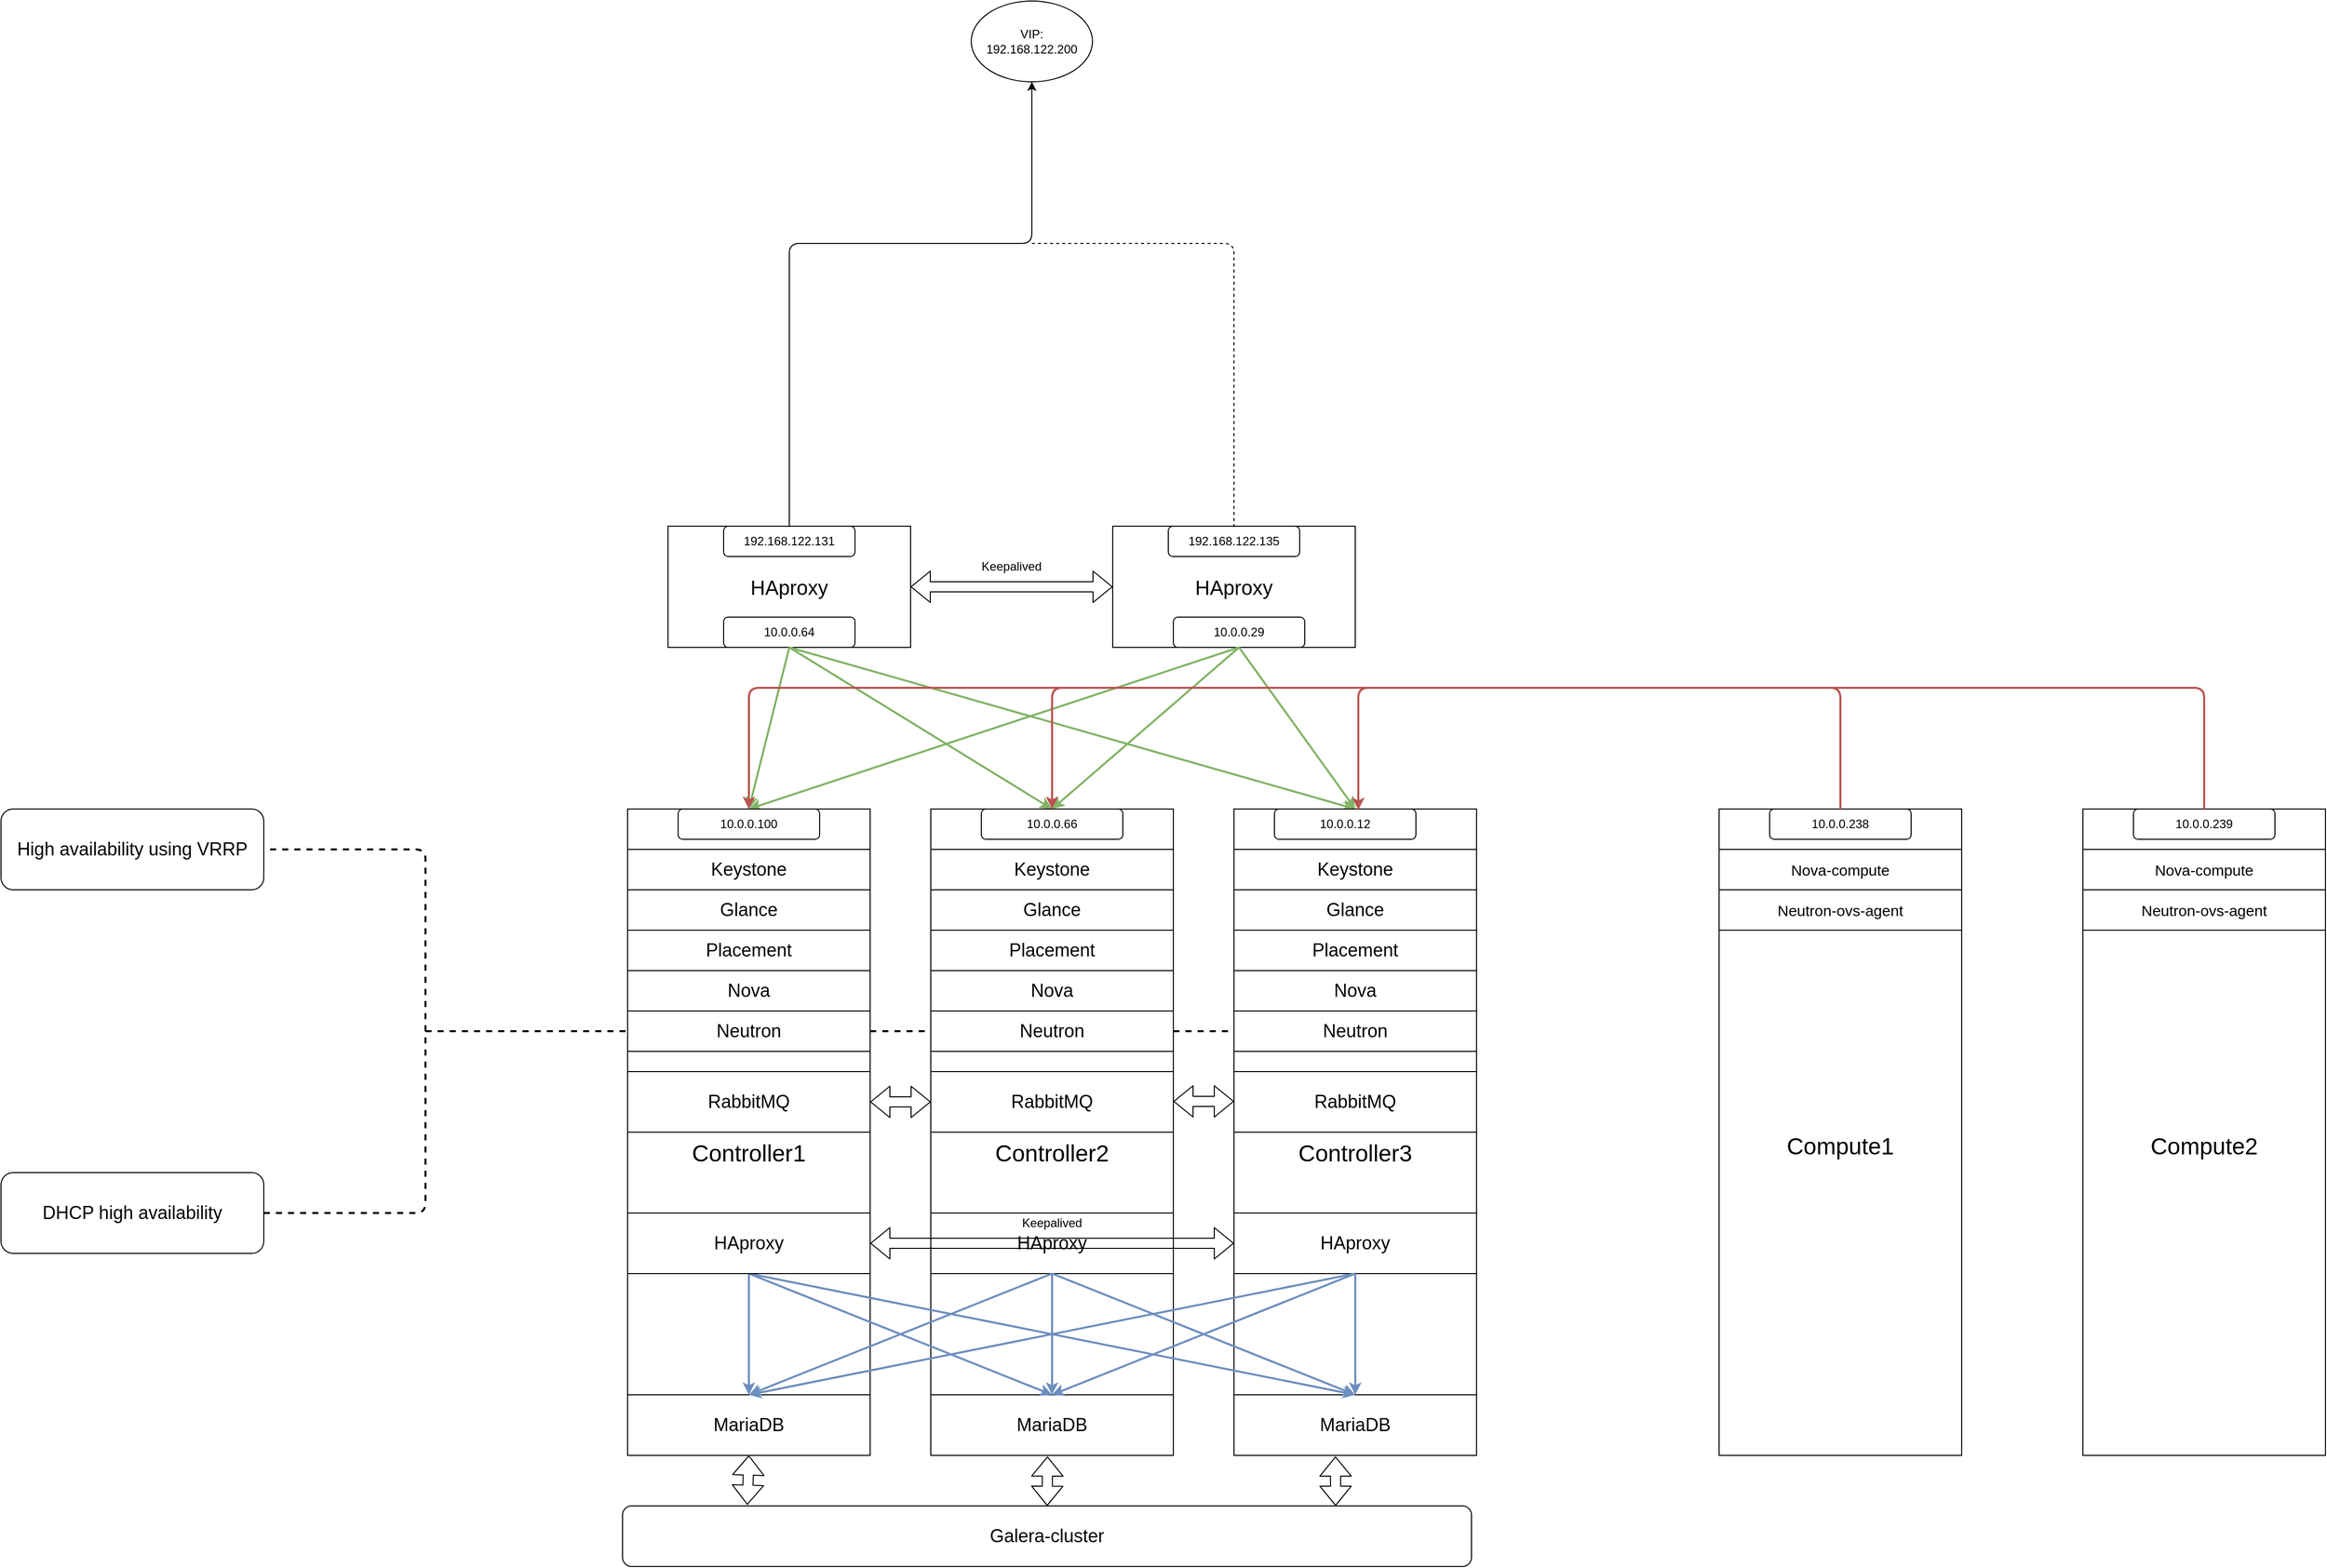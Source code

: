 <mxfile version="12.8.4" type="github">
  <diagram id="eD_JJGinxh7tce8vUjwv" name="Page-1">
    <mxGraphModel dx="2205" dy="1876" grid="1" gridSize="10" guides="1" tooltips="1" connect="1" arrows="1" fold="1" page="1" pageScale="1" pageWidth="850" pageHeight="1100" math="0" shadow="0">
      <root>
        <mxCell id="0" />
        <mxCell id="1" parent="0" />
        <mxCell id="yRIOcCUZ5OUKHp-ImnXH-1" value="&lt;font style=&quot;font-size: 20px&quot;&gt;HAproxy&lt;/font&gt;" style="rounded=0;whiteSpace=wrap;html=1;" parent="1" vertex="1">
          <mxGeometry x="80" y="120" width="240" height="120" as="geometry" />
        </mxCell>
        <mxCell id="yRIOcCUZ5OUKHp-ImnXH-3" value="&lt;font style=&quot;font-size: 20px&quot;&gt;HAproxy&lt;/font&gt;" style="rounded=0;whiteSpace=wrap;html=1;" parent="1" vertex="1">
          <mxGeometry x="520" y="120" width="240" height="120" as="geometry" />
        </mxCell>
        <mxCell id="yRIOcCUZ5OUKHp-ImnXH-4" value="192.168.122.131" style="rounded=1;whiteSpace=wrap;html=1;" parent="1" vertex="1">
          <mxGeometry x="135" y="120" width="130" height="30" as="geometry" />
        </mxCell>
        <mxCell id="yRIOcCUZ5OUKHp-ImnXH-5" value="192.168.122.135" style="rounded=1;whiteSpace=wrap;html=1;" parent="1" vertex="1">
          <mxGeometry x="575" y="120" width="130" height="30" as="geometry" />
        </mxCell>
        <mxCell id="yRIOcCUZ5OUKHp-ImnXH-6" value="" style="shape=flexArrow;endArrow=classic;startArrow=classic;html=1;exitX=1;exitY=0.5;exitDx=0;exitDy=0;entryX=0;entryY=0.5;entryDx=0;entryDy=0;" parent="1" source="yRIOcCUZ5OUKHp-ImnXH-1" target="yRIOcCUZ5OUKHp-ImnXH-3" edge="1">
          <mxGeometry width="50" height="50" relative="1" as="geometry">
            <mxPoint x="400" y="350" as="sourcePoint" />
            <mxPoint x="450" y="300" as="targetPoint" />
          </mxGeometry>
        </mxCell>
        <mxCell id="yRIOcCUZ5OUKHp-ImnXH-7" value="&lt;div&gt;Keepalived&lt;/div&gt;" style="text;html=1;strokeColor=none;fillColor=none;align=center;verticalAlign=middle;whiteSpace=wrap;rounded=0;" parent="1" vertex="1">
          <mxGeometry x="330" y="150" width="180" height="20" as="geometry" />
        </mxCell>
        <mxCell id="yRIOcCUZ5OUKHp-ImnXH-9" value="" style="endArrow=classic;html=1;exitX=0.5;exitY=0;exitDx=0;exitDy=0;" parent="1" source="yRIOcCUZ5OUKHp-ImnXH-4" edge="1">
          <mxGeometry width="50" height="50" relative="1" as="geometry">
            <mxPoint x="400" y="270" as="sourcePoint" />
            <mxPoint x="440" y="-320" as="targetPoint" />
            <Array as="points">
              <mxPoint x="200" y="-160" />
              <mxPoint x="440" y="-160" />
            </Array>
          </mxGeometry>
        </mxCell>
        <mxCell id="yRIOcCUZ5OUKHp-ImnXH-10" value="" style="endArrow=none;dashed=1;html=1;entryX=0.5;entryY=0;entryDx=0;entryDy=0;" parent="1" target="yRIOcCUZ5OUKHp-ImnXH-5" edge="1">
          <mxGeometry width="50" height="50" relative="1" as="geometry">
            <mxPoint x="440" y="-160" as="sourcePoint" />
            <mxPoint x="450" y="-30" as="targetPoint" />
            <Array as="points">
              <mxPoint x="640" y="-160" />
            </Array>
          </mxGeometry>
        </mxCell>
        <mxCell id="yRIOcCUZ5OUKHp-ImnXH-12" value="VIP:&lt;br&gt;192.168.122.200" style="ellipse;whiteSpace=wrap;html=1;" parent="1" vertex="1">
          <mxGeometry x="380" y="-400" width="120" height="80" as="geometry" />
        </mxCell>
        <mxCell id="yRIOcCUZ5OUKHp-ImnXH-17" value="10.0.0.64" style="rounded=1;whiteSpace=wrap;html=1;" parent="1" vertex="1">
          <mxGeometry x="135" y="210" width="130" height="30" as="geometry" />
        </mxCell>
        <mxCell id="yRIOcCUZ5OUKHp-ImnXH-18" value="10.0.0.29" style="rounded=1;whiteSpace=wrap;html=1;" parent="1" vertex="1">
          <mxGeometry x="580" y="210" width="130" height="30" as="geometry" />
        </mxCell>
        <mxCell id="yRIOcCUZ5OUKHp-ImnXH-19" value="&lt;div&gt;&lt;br&gt;&lt;/div&gt;&lt;div&gt;&lt;br&gt;&lt;/div&gt;&lt;div&gt;&lt;br&gt;&lt;/div&gt;&lt;div style=&quot;font-size: 23px&quot;&gt;&lt;font style=&quot;font-size: 23px&quot;&gt;Controller1&lt;/font&gt;&lt;/div&gt;" style="rounded=0;whiteSpace=wrap;html=1;" parent="1" vertex="1">
          <mxGeometry x="40" y="400" width="240" height="640" as="geometry" />
        </mxCell>
        <mxCell id="yRIOcCUZ5OUKHp-ImnXH-20" value="&lt;div&gt;&lt;br&gt;&lt;/div&gt;&lt;div&gt;&lt;br&gt;&lt;/div&gt;&lt;div&gt;&lt;br&gt;&lt;/div&gt;&lt;div&gt;&lt;font style=&quot;font-size: 23px&quot;&gt;Controller2&lt;/font&gt;&lt;/div&gt;" style="rounded=0;whiteSpace=wrap;html=1;" parent="1" vertex="1">
          <mxGeometry x="340" y="400" width="240" height="640" as="geometry" />
        </mxCell>
        <mxCell id="yRIOcCUZ5OUKHp-ImnXH-21" value="&lt;div&gt;&lt;br&gt;&lt;/div&gt;&lt;div&gt;&lt;br&gt;&lt;/div&gt;&lt;div&gt;&lt;br&gt;&lt;/div&gt;&lt;div&gt;&lt;font style=&quot;font-size: 23px&quot;&gt;Controller3&lt;/font&gt;&lt;/div&gt;" style="rounded=0;whiteSpace=wrap;html=1;" parent="1" vertex="1">
          <mxGeometry x="640" y="400" width="240" height="640" as="geometry" />
        </mxCell>
        <mxCell id="yRIOcCUZ5OUKHp-ImnXH-22" value="" style="endArrow=classic;html=1;exitX=0.5;exitY=1;exitDx=0;exitDy=0;entryX=0.5;entryY=0;entryDx=0;entryDy=0;fillColor=#d5e8d4;strokeColor=#82b366;strokeWidth=2;" parent="1" source="yRIOcCUZ5OUKHp-ImnXH-17" target="yRIOcCUZ5OUKHp-ImnXH-19" edge="1">
          <mxGeometry width="50" height="50" relative="1" as="geometry">
            <mxPoint x="400" y="390" as="sourcePoint" />
            <mxPoint x="450" y="340" as="targetPoint" />
          </mxGeometry>
        </mxCell>
        <mxCell id="yRIOcCUZ5OUKHp-ImnXH-23" value="" style="endArrow=classic;html=1;entryX=0.5;entryY=0;entryDx=0;entryDy=0;fillColor=#d5e8d4;strokeColor=#82b366;strokeWidth=2;" parent="1" target="yRIOcCUZ5OUKHp-ImnXH-20" edge="1">
          <mxGeometry width="50" height="50" relative="1" as="geometry">
            <mxPoint x="200" y="240" as="sourcePoint" />
            <mxPoint x="160" y="390" as="targetPoint" />
          </mxGeometry>
        </mxCell>
        <mxCell id="yRIOcCUZ5OUKHp-ImnXH-24" value="" style="endArrow=classic;html=1;entryX=0.5;entryY=0;entryDx=0;entryDy=0;exitX=0.5;exitY=1;exitDx=0;exitDy=0;fillColor=#d5e8d4;strokeColor=#82b366;strokeWidth=2;" parent="1" source="yRIOcCUZ5OUKHp-ImnXH-17" target="yRIOcCUZ5OUKHp-ImnXH-21" edge="1">
          <mxGeometry width="50" height="50" relative="1" as="geometry">
            <mxPoint x="210" y="250" as="sourcePoint" />
            <mxPoint x="470" y="410" as="targetPoint" />
          </mxGeometry>
        </mxCell>
        <mxCell id="yRIOcCUZ5OUKHp-ImnXH-25" value="" style="endArrow=classic;html=1;exitX=0.5;exitY=1;exitDx=0;exitDy=0;entryX=0.5;entryY=0;entryDx=0;entryDy=0;fillColor=#d5e8d4;strokeColor=#82b366;strokeWidth=2;" parent="1" source="yRIOcCUZ5OUKHp-ImnXH-18" target="yRIOcCUZ5OUKHp-ImnXH-19" edge="1">
          <mxGeometry width="50" height="50" relative="1" as="geometry">
            <mxPoint x="210" y="250" as="sourcePoint" />
            <mxPoint x="160" y="400" as="targetPoint" />
          </mxGeometry>
        </mxCell>
        <mxCell id="yRIOcCUZ5OUKHp-ImnXH-26" value="" style="endArrow=classic;html=1;exitX=0.5;exitY=1;exitDx=0;exitDy=0;entryX=0.5;entryY=0;entryDx=0;entryDy=0;fillColor=#d5e8d4;strokeColor=#82b366;strokeWidth=2;" parent="1" source="yRIOcCUZ5OUKHp-ImnXH-18" target="yRIOcCUZ5OUKHp-ImnXH-20" edge="1">
          <mxGeometry width="50" height="50" relative="1" as="geometry">
            <mxPoint x="655" y="250" as="sourcePoint" />
            <mxPoint x="170" y="410" as="targetPoint" />
          </mxGeometry>
        </mxCell>
        <mxCell id="yRIOcCUZ5OUKHp-ImnXH-27" value="" style="endArrow=classic;html=1;exitX=0.5;exitY=1;exitDx=0;exitDy=0;entryX=0.5;entryY=0;entryDx=0;entryDy=0;fillColor=#d5e8d4;strokeColor=#82b366;strokeWidth=2;" parent="1" source="yRIOcCUZ5OUKHp-ImnXH-18" target="yRIOcCUZ5OUKHp-ImnXH-21" edge="1">
          <mxGeometry width="50" height="50" relative="1" as="geometry">
            <mxPoint x="655" y="250" as="sourcePoint" />
            <mxPoint x="180" y="420" as="targetPoint" />
          </mxGeometry>
        </mxCell>
        <mxCell id="yRIOcCUZ5OUKHp-ImnXH-28" value="10.0.0.100" style="rounded=1;whiteSpace=wrap;html=1;" parent="1" vertex="1">
          <mxGeometry x="90" y="400" width="140" height="30" as="geometry" />
        </mxCell>
        <mxCell id="yRIOcCUZ5OUKHp-ImnXH-29" value="10.0.0.66" style="rounded=1;whiteSpace=wrap;html=1;" parent="1" vertex="1">
          <mxGeometry x="390" y="400" width="140" height="30" as="geometry" />
        </mxCell>
        <mxCell id="yRIOcCUZ5OUKHp-ImnXH-30" value="10.0.0.12" style="rounded=1;whiteSpace=wrap;html=1;" parent="1" vertex="1">
          <mxGeometry x="680" y="400" width="140" height="30" as="geometry" />
        </mxCell>
        <mxCell id="yRIOcCUZ5OUKHp-ImnXH-32" value="&lt;font style=&quot;font-size: 18px&quot;&gt;Keystone&lt;/font&gt;" style="rounded=0;whiteSpace=wrap;html=1;" parent="1" vertex="1">
          <mxGeometry x="40" y="440" width="240" height="40" as="geometry" />
        </mxCell>
        <mxCell id="yRIOcCUZ5OUKHp-ImnXH-33" value="&lt;font style=&quot;font-size: 18px&quot;&gt;Keystone&lt;/font&gt;" style="rounded=0;whiteSpace=wrap;html=1;" parent="1" vertex="1">
          <mxGeometry x="340" y="440" width="240" height="40" as="geometry" />
        </mxCell>
        <mxCell id="yRIOcCUZ5OUKHp-ImnXH-35" value="&lt;font style=&quot;font-size: 18px;&quot;&gt;Glance&lt;/font&gt;" style="rounded=0;whiteSpace=wrap;html=1;fontSize=18;" parent="1" vertex="1">
          <mxGeometry x="40" y="480" width="240" height="40" as="geometry" />
        </mxCell>
        <mxCell id="yRIOcCUZ5OUKHp-ImnXH-36" value="Placement" style="rounded=0;whiteSpace=wrap;html=1;fontSize=18;" parent="1" vertex="1">
          <mxGeometry x="40" y="520" width="240" height="40" as="geometry" />
        </mxCell>
        <mxCell id="yRIOcCUZ5OUKHp-ImnXH-37" value="Nova" style="rounded=0;whiteSpace=wrap;html=1;fontSize=18;" parent="1" vertex="1">
          <mxGeometry x="40" y="560" width="240" height="40" as="geometry" />
        </mxCell>
        <mxCell id="yRIOcCUZ5OUKHp-ImnXH-38" value="Neutron" style="rounded=0;whiteSpace=wrap;html=1;fontSize=18;" parent="1" vertex="1">
          <mxGeometry x="40" y="600" width="240" height="40" as="geometry" />
        </mxCell>
        <mxCell id="yRIOcCUZ5OUKHp-ImnXH-47" value="&lt;font style=&quot;font-size: 18px;&quot;&gt;Glance&lt;/font&gt;" style="rounded=0;whiteSpace=wrap;html=1;fontSize=18;" parent="1" vertex="1">
          <mxGeometry x="340" y="480" width="240" height="40" as="geometry" />
        </mxCell>
        <mxCell id="yRIOcCUZ5OUKHp-ImnXH-48" value="Placement" style="rounded=0;whiteSpace=wrap;html=1;fontSize=18;" parent="1" vertex="1">
          <mxGeometry x="340" y="520" width="240" height="40" as="geometry" />
        </mxCell>
        <mxCell id="yRIOcCUZ5OUKHp-ImnXH-49" value="Nova" style="rounded=0;whiteSpace=wrap;html=1;fontSize=18;" parent="1" vertex="1">
          <mxGeometry x="340" y="560" width="240" height="40" as="geometry" />
        </mxCell>
        <mxCell id="yRIOcCUZ5OUKHp-ImnXH-50" value="Neutron" style="rounded=0;whiteSpace=wrap;html=1;fontSize=18;" parent="1" vertex="1">
          <mxGeometry x="340" y="600" width="240" height="40" as="geometry" />
        </mxCell>
        <mxCell id="yRIOcCUZ5OUKHp-ImnXH-55" value="MariaDB" style="rounded=0;whiteSpace=wrap;html=1;fontSize=18;" parent="1" vertex="1">
          <mxGeometry x="40" y="980" width="240" height="60" as="geometry" />
        </mxCell>
        <mxCell id="yRIOcCUZ5OUKHp-ImnXH-56" value="MariaDB" style="rounded=0;whiteSpace=wrap;html=1;fontSize=18;" parent="1" vertex="1">
          <mxGeometry x="340" y="980" width="240" height="60" as="geometry" />
        </mxCell>
        <mxCell id="yRIOcCUZ5OUKHp-ImnXH-57" value="MariaDB" style="rounded=0;whiteSpace=wrap;html=1;fontSize=18;" parent="1" vertex="1">
          <mxGeometry x="640" y="980" width="240" height="60" as="geometry" />
        </mxCell>
        <mxCell id="yRIOcCUZ5OUKHp-ImnXH-59" value="HAproxy" style="rounded=0;whiteSpace=wrap;html=1;fontSize=18;" parent="1" vertex="1">
          <mxGeometry x="340" y="800" width="240" height="60" as="geometry" />
        </mxCell>
        <mxCell id="yRIOcCUZ5OUKHp-ImnXH-60" value="" style="shape=flexArrow;endArrow=classic;startArrow=classic;html=1;fontSize=18;exitX=1;exitY=0.5;exitDx=0;exitDy=0;entryX=0;entryY=0.5;entryDx=0;entryDy=0;" parent="1" source="yRIOcCUZ5OUKHp-ImnXH-58" target="rDaiTC833s7yylqL6G56-10" edge="1">
          <mxGeometry width="50" height="50" relative="1" as="geometry">
            <mxPoint x="400" y="630" as="sourcePoint" />
            <mxPoint x="450" y="580" as="targetPoint" />
          </mxGeometry>
        </mxCell>
        <mxCell id="yRIOcCUZ5OUKHp-ImnXH-61" value="Keepalived" style="text;html=1;strokeColor=none;fillColor=none;align=center;verticalAlign=middle;whiteSpace=wrap;rounded=0;fontSize=12;" parent="1" vertex="1">
          <mxGeometry x="440" y="800" width="40" height="20" as="geometry" />
        </mxCell>
        <mxCell id="yRIOcCUZ5OUKHp-ImnXH-62" value="" style="endArrow=classic;html=1;fontSize=12;entryX=0.5;entryY=0;entryDx=0;entryDy=0;exitX=0.5;exitY=1;exitDx=0;exitDy=0;fillColor=#dae8fc;strokeColor=#6c8ebf;strokeWidth=2;" parent="1" source="yRIOcCUZ5OUKHp-ImnXH-58" target="yRIOcCUZ5OUKHp-ImnXH-55" edge="1">
          <mxGeometry width="50" height="50" relative="1" as="geometry">
            <mxPoint x="-50" y="870" as="sourcePoint" />
            <mxPoint x="450" y="690" as="targetPoint" />
          </mxGeometry>
        </mxCell>
        <mxCell id="yRIOcCUZ5OUKHp-ImnXH-63" value="" style="endArrow=classic;html=1;fontSize=12;entryX=0.5;entryY=0;entryDx=0;entryDy=0;exitX=0.5;exitY=1;exitDx=0;exitDy=0;fillColor=#dae8fc;strokeColor=#6c8ebf;strokeWidth=2;" parent="1" source="yRIOcCUZ5OUKHp-ImnXH-58" target="yRIOcCUZ5OUKHp-ImnXH-56" edge="1">
          <mxGeometry width="50" height="50" relative="1" as="geometry">
            <mxPoint x="170" y="820" as="sourcePoint" />
            <mxPoint x="170" y="990" as="targetPoint" />
          </mxGeometry>
        </mxCell>
        <mxCell id="yRIOcCUZ5OUKHp-ImnXH-64" value="" style="endArrow=classic;html=1;fontSize=12;exitX=0.5;exitY=1;exitDx=0;exitDy=0;entryX=0.5;entryY=0;entryDx=0;entryDy=0;fillColor=#dae8fc;strokeColor=#6c8ebf;strokeWidth=2;" parent="1" source="yRIOcCUZ5OUKHp-ImnXH-58" target="yRIOcCUZ5OUKHp-ImnXH-57" edge="1">
          <mxGeometry width="50" height="50" relative="1" as="geometry">
            <mxPoint x="170" y="820" as="sourcePoint" />
            <mxPoint x="170" y="990" as="targetPoint" />
          </mxGeometry>
        </mxCell>
        <mxCell id="yRIOcCUZ5OUKHp-ImnXH-65" value="" style="endArrow=classic;html=1;fontSize=12;exitX=0.5;exitY=1;exitDx=0;exitDy=0;entryX=0.5;entryY=0;entryDx=0;entryDy=0;fillColor=#dae8fc;strokeColor=#6c8ebf;strokeWidth=2;" parent="1" source="yRIOcCUZ5OUKHp-ImnXH-59" target="yRIOcCUZ5OUKHp-ImnXH-55" edge="1">
          <mxGeometry width="50" height="50" relative="1" as="geometry">
            <mxPoint x="170" y="820" as="sourcePoint" />
            <mxPoint x="170" y="990" as="targetPoint" />
          </mxGeometry>
        </mxCell>
        <mxCell id="yRIOcCUZ5OUKHp-ImnXH-66" value="" style="endArrow=classic;html=1;fontSize=12;exitX=0.5;exitY=1;exitDx=0;exitDy=0;fillColor=#dae8fc;strokeColor=#6c8ebf;strokeWidth=2;" parent="1" source="yRIOcCUZ5OUKHp-ImnXH-59" target="yRIOcCUZ5OUKHp-ImnXH-56" edge="1">
          <mxGeometry width="50" height="50" relative="1" as="geometry">
            <mxPoint x="470" y="820" as="sourcePoint" />
            <mxPoint x="170" y="990" as="targetPoint" />
          </mxGeometry>
        </mxCell>
        <mxCell id="yRIOcCUZ5OUKHp-ImnXH-67" value="" style="endArrow=classic;html=1;fontSize=12;exitX=0.5;exitY=1;exitDx=0;exitDy=0;entryX=0.5;entryY=0;entryDx=0;entryDy=0;fillColor=#dae8fc;strokeColor=#6c8ebf;strokeWidth=2;" parent="1" source="yRIOcCUZ5OUKHp-ImnXH-59" target="yRIOcCUZ5OUKHp-ImnXH-57" edge="1">
          <mxGeometry width="50" height="50" relative="1" as="geometry">
            <mxPoint x="470" y="820" as="sourcePoint" />
            <mxPoint x="470" y="990" as="targetPoint" />
          </mxGeometry>
        </mxCell>
        <mxCell id="yRIOcCUZ5OUKHp-ImnXH-68" value="&lt;font style=&quot;font-size: 18px&quot;&gt;RabbitMQ&lt;/font&gt;" style="rounded=0;whiteSpace=wrap;html=1;fontSize=12;" parent="1" vertex="1">
          <mxGeometry x="40" y="660" width="240" height="60" as="geometry" />
        </mxCell>
        <mxCell id="yRIOcCUZ5OUKHp-ImnXH-70" style="edgeStyle=orthogonalEdgeStyle;rounded=0;orthogonalLoop=1;jettySize=auto;html=1;exitX=0.5;exitY=1;exitDx=0;exitDy=0;fontSize=12;" parent="1" source="yRIOcCUZ5OUKHp-ImnXH-68" target="yRIOcCUZ5OUKHp-ImnXH-68" edge="1">
          <mxGeometry relative="1" as="geometry" />
        </mxCell>
        <mxCell id="yRIOcCUZ5OUKHp-ImnXH-72" value="&lt;font style=&quot;font-size: 18px&quot;&gt;RabbitMQ&lt;/font&gt;" style="rounded=0;whiteSpace=wrap;html=1;fontSize=12;" parent="1" vertex="1">
          <mxGeometry x="340" y="660" width="240" height="60" as="geometry" />
        </mxCell>
        <mxCell id="yRIOcCUZ5OUKHp-ImnXH-73" value="&lt;font style=&quot;font-size: 18px&quot;&gt;RabbitMQ&lt;/font&gt;" style="rounded=0;whiteSpace=wrap;html=1;fontSize=12;" parent="1" vertex="1">
          <mxGeometry x="640" y="660" width="240" height="60" as="geometry" />
        </mxCell>
        <mxCell id="yRIOcCUZ5OUKHp-ImnXH-79" value="&lt;font style=&quot;font-size: 18px&quot;&gt;Galera-cluster&lt;/font&gt;" style="rounded=1;whiteSpace=wrap;html=1;fillColor=none;fontSize=12;" parent="1" vertex="1">
          <mxGeometry x="35" y="1090" width="840" height="60" as="geometry" />
        </mxCell>
        <mxCell id="yRIOcCUZ5OUKHp-ImnXH-58" value="HAproxy" style="rounded=0;whiteSpace=wrap;html=1;fontSize=18;" parent="1" vertex="1">
          <mxGeometry x="40" y="800" width="240" height="60" as="geometry" />
        </mxCell>
        <mxCell id="yRIOcCUZ5OUKHp-ImnXH-84" value="" style="shape=flexArrow;endArrow=classic;startArrow=classic;html=1;fontSize=12;exitX=0.147;exitY=-0.017;exitDx=0;exitDy=0;exitPerimeter=0;entryX=0.5;entryY=1;entryDx=0;entryDy=0;" parent="1" source="yRIOcCUZ5OUKHp-ImnXH-79" target="yRIOcCUZ5OUKHp-ImnXH-55" edge="1">
          <mxGeometry width="50" height="50" relative="1" as="geometry">
            <mxPoint x="380" y="840" as="sourcePoint" />
            <mxPoint x="430" y="790" as="targetPoint" />
          </mxGeometry>
        </mxCell>
        <mxCell id="yRIOcCUZ5OUKHp-ImnXH-88" value="" style="shape=flexArrow;endArrow=classic;startArrow=classic;html=1;fontSize=12;entryX=0.5;entryY=1;entryDx=0;entryDy=0;" parent="1" edge="1" source="yRIOcCUZ5OUKHp-ImnXH-79">
          <mxGeometry width="50" height="50" relative="1" as="geometry">
            <mxPoint x="454.5" y="1120" as="sourcePoint" />
            <mxPoint x="455.43" y="1041.02" as="targetPoint" />
          </mxGeometry>
        </mxCell>
        <mxCell id="yRIOcCUZ5OUKHp-ImnXH-89" value="" style="shape=flexArrow;endArrow=classic;startArrow=classic;html=1;fontSize=12;entryX=0.5;entryY=1;entryDx=0;entryDy=0;exitX=0.84;exitY=0;exitDx=0;exitDy=0;exitPerimeter=0;" parent="1" edge="1" source="yRIOcCUZ5OUKHp-ImnXH-79">
          <mxGeometry width="50" height="50" relative="1" as="geometry">
            <mxPoint x="740" y="1110" as="sourcePoint" />
            <mxPoint x="740.43" y="1041.02" as="targetPoint" />
          </mxGeometry>
        </mxCell>
        <mxCell id="yRIOcCUZ5OUKHp-ImnXH-90" value="" style="shape=flexArrow;endArrow=classic;startArrow=classic;html=1;fontSize=12;exitX=1;exitY=0.5;exitDx=0;exitDy=0;entryX=0;entryY=0.5;entryDx=0;entryDy=0;" parent="1" source="yRIOcCUZ5OUKHp-ImnXH-68" target="yRIOcCUZ5OUKHp-ImnXH-72" edge="1">
          <mxGeometry width="50" height="50" relative="1" as="geometry">
            <mxPoint x="380" y="840" as="sourcePoint" />
            <mxPoint x="430" y="790" as="targetPoint" />
          </mxGeometry>
        </mxCell>
        <mxCell id="yRIOcCUZ5OUKHp-ImnXH-91" value="" style="shape=flexArrow;endArrow=classic;startArrow=classic;html=1;fontSize=12;exitX=1;exitY=0.5;exitDx=0;exitDy=0;entryX=0;entryY=0.5;entryDx=0;entryDy=0;" parent="1" edge="1">
          <mxGeometry width="50" height="50" relative="1" as="geometry">
            <mxPoint x="580" y="689.5" as="sourcePoint" />
            <mxPoint x="640" y="689.5" as="targetPoint" />
          </mxGeometry>
        </mxCell>
        <mxCell id="rDaiTC833s7yylqL6G56-3" value="&lt;div style=&quot;font-size: 23px&quot;&gt;&lt;font style=&quot;font-size: 23px&quot;&gt;&lt;br&gt;&lt;/font&gt;&lt;/div&gt;&lt;div style=&quot;font-size: 23px&quot;&gt;&lt;div&gt;&lt;font style=&quot;font-size: 23px&quot;&gt;Compute1&lt;br&gt;&lt;/font&gt;&lt;/div&gt;&lt;/div&gt;" style="rounded=0;whiteSpace=wrap;html=1;" vertex="1" parent="1">
          <mxGeometry x="1120" y="400" width="240" height="640" as="geometry" />
        </mxCell>
        <mxCell id="rDaiTC833s7yylqL6G56-4" value="&lt;div style=&quot;font-size: 23px&quot;&gt;&lt;font style=&quot;font-size: 23px&quot;&gt;&lt;br&gt;&lt;/font&gt;&lt;/div&gt;&lt;div style=&quot;font-size: 23px&quot;&gt;&lt;div&gt;&lt;font style=&quot;font-size: 23px&quot;&gt;Compute2&lt;br&gt;&lt;/font&gt;&lt;/div&gt;&lt;/div&gt;" style="rounded=0;whiteSpace=wrap;html=1;" vertex="1" parent="1">
          <mxGeometry x="1480" y="400" width="240" height="640" as="geometry" />
        </mxCell>
        <mxCell id="rDaiTC833s7yylqL6G56-5" value="&lt;font style=&quot;font-size: 18px&quot;&gt;Keystone&lt;/font&gt;" style="rounded=0;whiteSpace=wrap;html=1;" vertex="1" parent="1">
          <mxGeometry x="640" y="440" width="240" height="40" as="geometry" />
        </mxCell>
        <mxCell id="rDaiTC833s7yylqL6G56-6" value="&lt;font style=&quot;font-size: 18px;&quot;&gt;Glance&lt;/font&gt;" style="rounded=0;whiteSpace=wrap;html=1;fontSize=18;" vertex="1" parent="1">
          <mxGeometry x="640" y="480" width="240" height="40" as="geometry" />
        </mxCell>
        <mxCell id="rDaiTC833s7yylqL6G56-7" value="Placement" style="rounded=0;whiteSpace=wrap;html=1;fontSize=18;" vertex="1" parent="1">
          <mxGeometry x="640" y="520" width="240" height="40" as="geometry" />
        </mxCell>
        <mxCell id="rDaiTC833s7yylqL6G56-8" value="Nova" style="rounded=0;whiteSpace=wrap;html=1;fontSize=18;" vertex="1" parent="1">
          <mxGeometry x="640" y="560" width="240" height="40" as="geometry" />
        </mxCell>
        <mxCell id="rDaiTC833s7yylqL6G56-9" value="Neutron" style="rounded=0;whiteSpace=wrap;html=1;fontSize=18;" vertex="1" parent="1">
          <mxGeometry x="640" y="600" width="240" height="40" as="geometry" />
        </mxCell>
        <mxCell id="rDaiTC833s7yylqL6G56-10" value="HAproxy" style="rounded=0;whiteSpace=wrap;html=1;fontSize=18;" vertex="1" parent="1">
          <mxGeometry x="640" y="800" width="240" height="60" as="geometry" />
        </mxCell>
        <mxCell id="rDaiTC833s7yylqL6G56-11" value="" style="endArrow=classic;html=1;exitX=0.5;exitY=1;exitDx=0;exitDy=0;entryX=0.5;entryY=0;entryDx=0;entryDy=0;fillColor=#dae8fc;strokeColor=#6c8ebf;strokeWidth=2;" edge="1" parent="1" source="rDaiTC833s7yylqL6G56-10" target="yRIOcCUZ5OUKHp-ImnXH-55">
          <mxGeometry width="50" height="50" relative="1" as="geometry">
            <mxPoint x="520" y="660" as="sourcePoint" />
            <mxPoint x="570" y="610" as="targetPoint" />
          </mxGeometry>
        </mxCell>
        <mxCell id="rDaiTC833s7yylqL6G56-12" value="" style="endArrow=classic;html=1;exitX=0.5;exitY=1;exitDx=0;exitDy=0;entryX=0.5;entryY=0;entryDx=0;entryDy=0;fillColor=#dae8fc;strokeColor=#6c8ebf;strokeWidth=2;" edge="1" parent="1" source="rDaiTC833s7yylqL6G56-10" target="yRIOcCUZ5OUKHp-ImnXH-56">
          <mxGeometry width="50" height="50" relative="1" as="geometry">
            <mxPoint x="770" y="870" as="sourcePoint" />
            <mxPoint x="170" y="990" as="targetPoint" />
          </mxGeometry>
        </mxCell>
        <mxCell id="rDaiTC833s7yylqL6G56-13" value="" style="endArrow=classic;html=1;exitX=0.5;exitY=1;exitDx=0;exitDy=0;entryX=0.5;entryY=0;entryDx=0;entryDy=0;fillColor=#dae8fc;strokeColor=#6c8ebf;strokeWidth=2;" edge="1" parent="1" source="rDaiTC833s7yylqL6G56-10" target="yRIOcCUZ5OUKHp-ImnXH-57">
          <mxGeometry width="50" height="50" relative="1" as="geometry">
            <mxPoint x="770" y="870" as="sourcePoint" />
            <mxPoint x="470" y="990" as="targetPoint" />
          </mxGeometry>
        </mxCell>
        <mxCell id="rDaiTC833s7yylqL6G56-18" value="10.0.0.238" style="rounded=1;whiteSpace=wrap;html=1;" vertex="1" parent="1">
          <mxGeometry x="1170" y="400" width="140" height="30" as="geometry" />
        </mxCell>
        <mxCell id="rDaiTC833s7yylqL6G56-19" value="10.0.0.239" style="rounded=1;whiteSpace=wrap;html=1;" vertex="1" parent="1">
          <mxGeometry x="1530" y="400" width="140" height="30" as="geometry" />
        </mxCell>
        <mxCell id="rDaiTC833s7yylqL6G56-21" value="" style="endArrow=classic;html=1;exitX=0.5;exitY=0;exitDx=0;exitDy=0;entryX=0.593;entryY=0.033;entryDx=0;entryDy=0;entryPerimeter=0;fillColor=#f8cecc;strokeColor=#b85450;strokeWidth=2;" edge="1" parent="1" source="rDaiTC833s7yylqL6G56-18" target="yRIOcCUZ5OUKHp-ImnXH-30">
          <mxGeometry width="50" height="50" relative="1" as="geometry">
            <mxPoint x="1090" y="630" as="sourcePoint" />
            <mxPoint x="1140" y="580" as="targetPoint" />
            <Array as="points">
              <mxPoint x="1240" y="280" />
              <mxPoint x="763" y="280" />
            </Array>
          </mxGeometry>
        </mxCell>
        <mxCell id="rDaiTC833s7yylqL6G56-22" value="" style="endArrow=none;html=1;exitX=0.5;exitY=0;exitDx=0;exitDy=0;fillColor=#f8cecc;strokeColor=#b85450;strokeWidth=2;" edge="1" parent="1" source="rDaiTC833s7yylqL6G56-19">
          <mxGeometry width="50" height="50" relative="1" as="geometry">
            <mxPoint x="1110" y="570" as="sourcePoint" />
            <mxPoint x="1140" y="280" as="targetPoint" />
            <Array as="points">
              <mxPoint x="1600" y="280" />
            </Array>
          </mxGeometry>
        </mxCell>
        <mxCell id="rDaiTC833s7yylqL6G56-23" value="" style="endArrow=classic;html=1;entryX=0.5;entryY=0;entryDx=0;entryDy=0;fillColor=#f8cecc;strokeColor=#b85450;strokeWidth=2;" edge="1" parent="1" target="yRIOcCUZ5OUKHp-ImnXH-28">
          <mxGeometry width="50" height="50" relative="1" as="geometry">
            <mxPoint x="820" y="280" as="sourcePoint" />
            <mxPoint x="660" y="520" as="targetPoint" />
            <Array as="points">
              <mxPoint x="160" y="280" />
            </Array>
          </mxGeometry>
        </mxCell>
        <mxCell id="rDaiTC833s7yylqL6G56-24" value="" style="endArrow=classic;html=1;entryX=0.5;entryY=0;entryDx=0;entryDy=0;fillColor=#f8cecc;strokeColor=#b85450;strokeWidth=2;" edge="1" parent="1" target="yRIOcCUZ5OUKHp-ImnXH-29">
          <mxGeometry width="50" height="50" relative="1" as="geometry">
            <mxPoint x="930" y="280" as="sourcePoint" />
            <mxPoint x="660" y="520" as="targetPoint" />
            <Array as="points">
              <mxPoint x="460" y="280" />
            </Array>
          </mxGeometry>
        </mxCell>
        <mxCell id="rDaiTC833s7yylqL6G56-27" value="&lt;font style=&quot;font-size: 15px&quot;&gt;Nova-compute&lt;/font&gt;" style="rounded=0;whiteSpace=wrap;html=1;" vertex="1" parent="1">
          <mxGeometry x="1120" y="440" width="240" height="40" as="geometry" />
        </mxCell>
        <mxCell id="rDaiTC833s7yylqL6G56-28" value="&lt;font style=&quot;font-size: 15px&quot;&gt;Neutron-ovs-agent&lt;/font&gt;" style="rounded=0;whiteSpace=wrap;html=1;fontSize=18;" vertex="1" parent="1">
          <mxGeometry x="1120" y="480" width="240" height="40" as="geometry" />
        </mxCell>
        <mxCell id="rDaiTC833s7yylqL6G56-29" value="&lt;font style=&quot;font-size: 15px&quot;&gt;Nova-compute&lt;/font&gt;" style="rounded=0;whiteSpace=wrap;html=1;" vertex="1" parent="1">
          <mxGeometry x="1480" y="440" width="240" height="40" as="geometry" />
        </mxCell>
        <mxCell id="rDaiTC833s7yylqL6G56-30" value="&lt;font style=&quot;font-size: 15px&quot;&gt;Neutron-ovs-agent&lt;/font&gt;" style="rounded=0;whiteSpace=wrap;html=1;fontSize=18;" vertex="1" parent="1">
          <mxGeometry x="1480" y="480" width="240" height="40" as="geometry" />
        </mxCell>
        <mxCell id="rDaiTC833s7yylqL6G56-31" value="" style="endArrow=none;dashed=1;html=1;strokeWidth=2;entryX=0;entryY=0.5;entryDx=0;entryDy=0;" edge="1" parent="1" target="yRIOcCUZ5OUKHp-ImnXH-38">
          <mxGeometry width="50" height="50" relative="1" as="geometry">
            <mxPoint x="-160" y="620" as="sourcePoint" />
            <mxPoint x="-20" y="580" as="targetPoint" />
          </mxGeometry>
        </mxCell>
        <mxCell id="rDaiTC833s7yylqL6G56-32" value="" style="endArrow=none;dashed=1;html=1;strokeWidth=2;entryX=1;entryY=0.5;entryDx=0;entryDy=0;exitX=1;exitY=0.5;exitDx=0;exitDy=0;" edge="1" parent="1" source="rDaiTC833s7yylqL6G56-34" target="rDaiTC833s7yylqL6G56-33">
          <mxGeometry width="50" height="50" relative="1" as="geometry">
            <mxPoint x="-320" y="800" as="sourcePoint" />
            <mxPoint x="-320" y="440" as="targetPoint" />
            <Array as="points">
              <mxPoint x="-160" y="800" />
              <mxPoint x="-160" y="440" />
            </Array>
          </mxGeometry>
        </mxCell>
        <mxCell id="rDaiTC833s7yylqL6G56-33" value="&lt;h2&gt;&lt;span style=&quot;font-weight: normal&quot;&gt;High availability using VRRP&lt;/span&gt;&lt;/h2&gt;" style="rounded=1;whiteSpace=wrap;html=1;" vertex="1" parent="1">
          <mxGeometry x="-580" y="400" width="260" height="80" as="geometry" />
        </mxCell>
        <mxCell id="rDaiTC833s7yylqL6G56-34" value="&lt;h2&gt;&lt;span style=&quot;font-weight: normal&quot;&gt;DHCP high availability&lt;/span&gt;&lt;/h2&gt;" style="rounded=1;whiteSpace=wrap;html=1;" vertex="1" parent="1">
          <mxGeometry x="-580" y="760" width="260" height="80" as="geometry" />
        </mxCell>
        <mxCell id="rDaiTC833s7yylqL6G56-36" value="" style="endArrow=none;dashed=1;html=1;strokeWidth=2;exitX=1;exitY=0.5;exitDx=0;exitDy=0;entryX=0;entryY=0.5;entryDx=0;entryDy=0;" edge="1" parent="1" source="yRIOcCUZ5OUKHp-ImnXH-38" target="yRIOcCUZ5OUKHp-ImnXH-50">
          <mxGeometry width="50" height="50" relative="1" as="geometry">
            <mxPoint x="390" y="700" as="sourcePoint" />
            <mxPoint x="440" y="650" as="targetPoint" />
          </mxGeometry>
        </mxCell>
        <mxCell id="rDaiTC833s7yylqL6G56-37" value="" style="endArrow=none;dashed=1;html=1;strokeWidth=2;exitX=1;exitY=0.5;exitDx=0;exitDy=0;entryX=0;entryY=0.5;entryDx=0;entryDy=0;" edge="1" parent="1" source="yRIOcCUZ5OUKHp-ImnXH-50" target="rDaiTC833s7yylqL6G56-9">
          <mxGeometry width="50" height="50" relative="1" as="geometry">
            <mxPoint x="580" y="619.5" as="sourcePoint" />
            <mxPoint x="640" y="620" as="targetPoint" />
          </mxGeometry>
        </mxCell>
      </root>
    </mxGraphModel>
  </diagram>
</mxfile>
